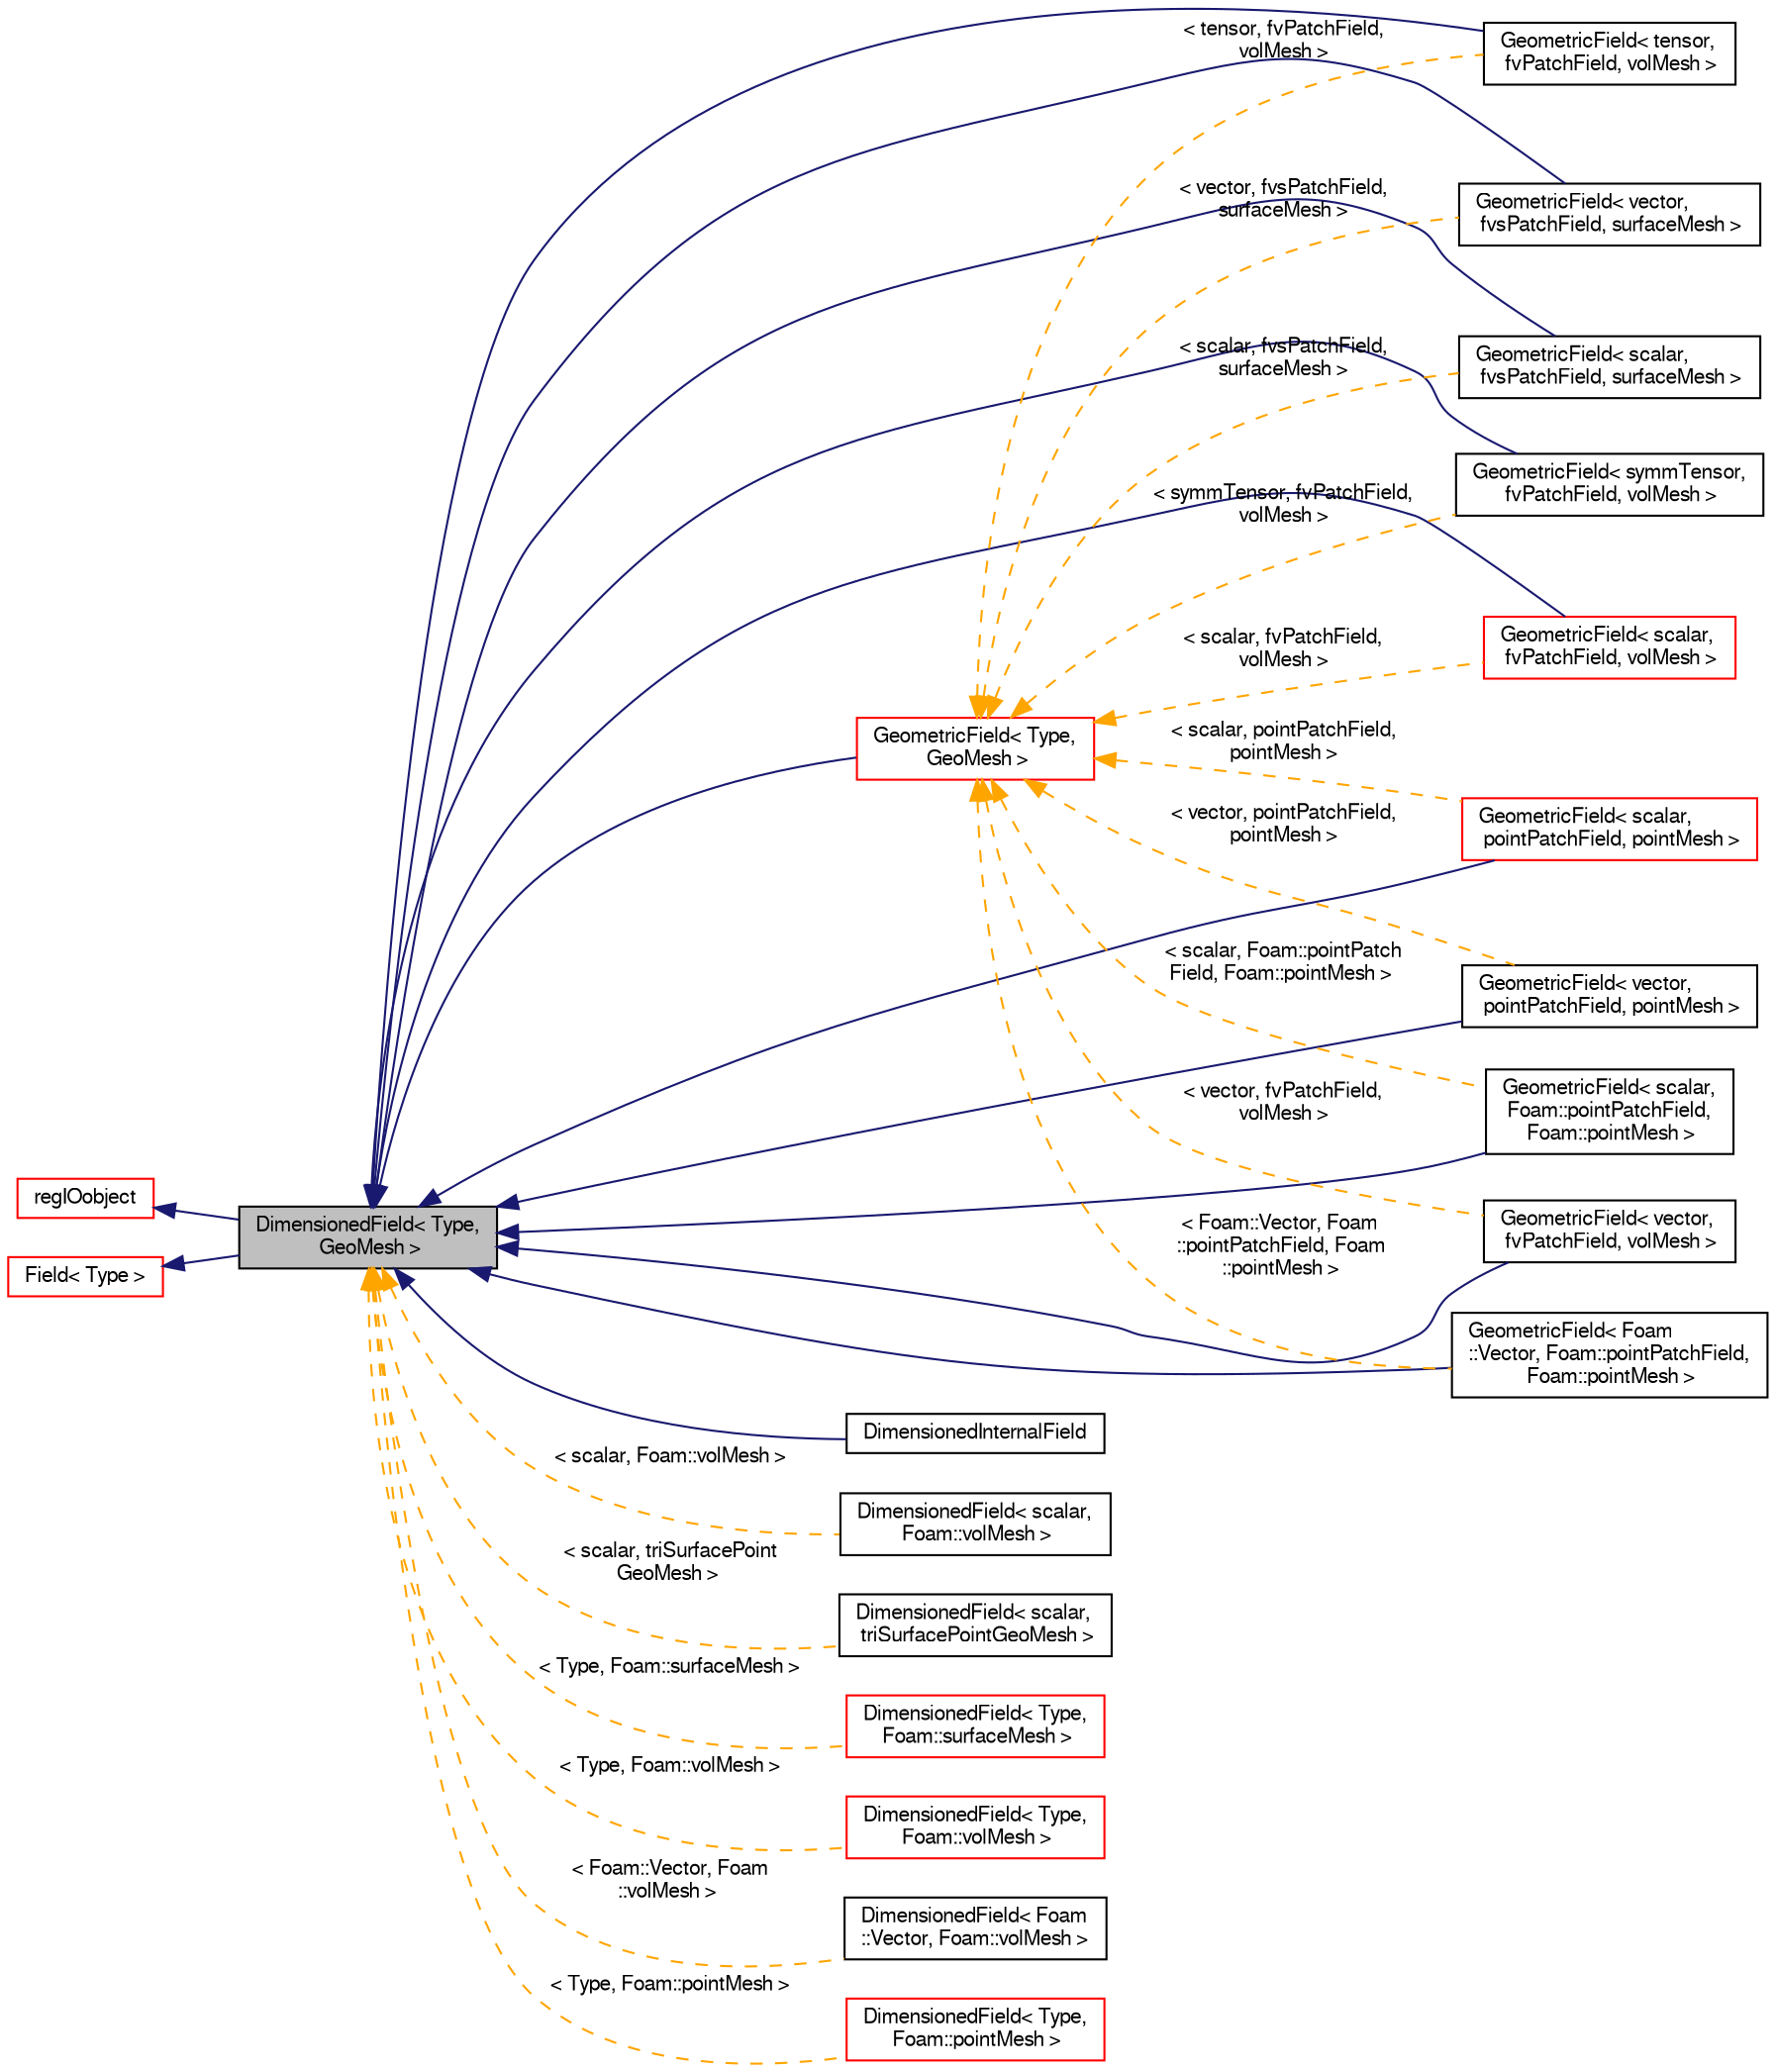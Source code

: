 digraph "DimensionedField&lt; Type, GeoMesh &gt;"
{
  bgcolor="transparent";
  edge [fontname="FreeSans",fontsize="10",labelfontname="FreeSans",labelfontsize="10"];
  node [fontname="FreeSans",fontsize="10",shape=record];
  rankdir="LR";
  Node1 [label="DimensionedField\< Type,\l GeoMesh \>",height=0.2,width=0.4,color="black", fillcolor="grey75", style="filled" fontcolor="black"];
  Node2 -> Node1 [dir="back",color="midnightblue",fontsize="10",style="solid",fontname="FreeSans"];
  Node2 [label="regIOobject",height=0.2,width=0.4,color="red",URL="$a02084.html",tooltip="regIOobject is an abstract class derived from IOobject to handle automatic object registration with t..."];
  Node3 -> Node1 [dir="back",color="midnightblue",fontsize="10",style="solid",fontname="FreeSans"];
  Node3 [label="Field\< Type \>",height=0.2,width=0.4,color="red",URL="$a00733.html",tooltip="Pre-declare SubField and related Field type. "];
  Node1 -> Node4 [dir="back",color="midnightblue",fontsize="10",style="solid",fontname="FreeSans"];
  Node4 [label="GeometricField\< Type,\l GeoMesh \>",height=0.2,width=0.4,color="red",URL="$a00896.html",tooltip="Generic GeometricField class. "];
  Node4 -> Node5 [dir="back",color="orange",fontsize="10",style="dashed",label=" \< symmTensor, fvPatchField,\l volMesh \>" ,fontname="FreeSans"];
  Node5 [label="GeometricField\< symmTensor,\l fvPatchField, volMesh \>",height=0.2,width=0.4,color="black",URL="$a00896.html"];
  Node4 -> Node6 [dir="back",color="orange",fontsize="10",style="dashed",label=" \< tensor, fvPatchField,\l volMesh \>" ,fontname="FreeSans"];
  Node6 [label="GeometricField\< tensor,\l fvPatchField, volMesh \>",height=0.2,width=0.4,color="black",URL="$a00896.html"];
  Node4 -> Node7 [dir="back",color="orange",fontsize="10",style="dashed",label=" \< vector, fvsPatchField,\l surfaceMesh \>" ,fontname="FreeSans"];
  Node7 [label="GeometricField\< vector,\l fvsPatchField, surfaceMesh \>",height=0.2,width=0.4,color="black",URL="$a00896.html"];
  Node4 -> Node8 [dir="back",color="orange",fontsize="10",style="dashed",label=" \< scalar, fvPatchField,\l volMesh \>" ,fontname="FreeSans"];
  Node8 [label="GeometricField\< scalar,\l fvPatchField, volMesh \>",height=0.2,width=0.4,color="red",URL="$a00896.html"];
  Node4 -> Node9 [dir="back",color="orange",fontsize="10",style="dashed",label=" \< scalar, fvsPatchField,\l surfaceMesh \>" ,fontname="FreeSans"];
  Node9 [label="GeometricField\< scalar,\l fvsPatchField, surfaceMesh \>",height=0.2,width=0.4,color="black",URL="$a00896.html"];
  Node4 -> Node10 [dir="back",color="orange",fontsize="10",style="dashed",label=" \< Foam::Vector, Foam\l::pointPatchField, Foam\l::pointMesh \>" ,fontname="FreeSans"];
  Node10 [label="GeometricField\< Foam\l::Vector, Foam::pointPatchField,\l Foam::pointMesh \>",height=0.2,width=0.4,color="black",URL="$a00896.html"];
  Node4 -> Node11 [dir="back",color="orange",fontsize="10",style="dashed",label=" \< scalar, pointPatchField,\l pointMesh \>" ,fontname="FreeSans"];
  Node11 [label="GeometricField\< scalar,\l pointPatchField, pointMesh \>",height=0.2,width=0.4,color="red",URL="$a00896.html"];
  Node4 -> Node12 [dir="back",color="orange",fontsize="10",style="dashed",label=" \< vector, fvPatchField,\l volMesh \>" ,fontname="FreeSans"];
  Node12 [label="GeometricField\< vector,\l fvPatchField, volMesh \>",height=0.2,width=0.4,color="black",URL="$a00896.html"];
  Node4 -> Node13 [dir="back",color="orange",fontsize="10",style="dashed",label=" \< scalar, Foam::pointPatch\lField, Foam::pointMesh \>" ,fontname="FreeSans"];
  Node13 [label="GeometricField\< scalar,\l Foam::pointPatchField,\l Foam::pointMesh \>",height=0.2,width=0.4,color="black",URL="$a00896.html"];
  Node4 -> Node14 [dir="back",color="orange",fontsize="10",style="dashed",label=" \< vector, pointPatchField,\l pointMesh \>" ,fontname="FreeSans"];
  Node14 [label="GeometricField\< vector,\l pointPatchField, pointMesh \>",height=0.2,width=0.4,color="black",URL="$a00896.html"];
  Node1 -> Node15 [dir="back",color="midnightblue",fontsize="10",style="solid",fontname="FreeSans"];
  Node15 [label="DimensionedInternalField",height=0.2,width=0.4,color="black",URL="$a00512.html",tooltip="The internalField of a SlicedGeometricField. "];
  Node1 -> Node10 [dir="back",color="midnightblue",fontsize="10",style="solid",fontname="FreeSans"];
  Node1 -> Node13 [dir="back",color="midnightblue",fontsize="10",style="solid",fontname="FreeSans"];
  Node1 -> Node8 [dir="back",color="midnightblue",fontsize="10",style="solid",fontname="FreeSans"];
  Node1 -> Node9 [dir="back",color="midnightblue",fontsize="10",style="solid",fontname="FreeSans"];
  Node1 -> Node11 [dir="back",color="midnightblue",fontsize="10",style="solid",fontname="FreeSans"];
  Node1 -> Node5 [dir="back",color="midnightblue",fontsize="10",style="solid",fontname="FreeSans"];
  Node1 -> Node6 [dir="back",color="midnightblue",fontsize="10",style="solid",fontname="FreeSans"];
  Node1 -> Node12 [dir="back",color="midnightblue",fontsize="10",style="solid",fontname="FreeSans"];
  Node1 -> Node7 [dir="back",color="midnightblue",fontsize="10",style="solid",fontname="FreeSans"];
  Node1 -> Node14 [dir="back",color="midnightblue",fontsize="10",style="solid",fontname="FreeSans"];
  Node1 -> Node16 [dir="back",color="orange",fontsize="10",style="dashed",label=" \< scalar, Foam::volMesh \>" ,fontname="FreeSans"];
  Node16 [label="DimensionedField\< scalar,\l Foam::volMesh \>",height=0.2,width=0.4,color="black",URL="$a00511.html"];
  Node1 -> Node17 [dir="back",color="orange",fontsize="10",style="dashed",label=" \< scalar, triSurfacePoint\lGeoMesh \>" ,fontname="FreeSans"];
  Node17 [label="DimensionedField\< scalar,\l triSurfacePointGeoMesh \>",height=0.2,width=0.4,color="black",URL="$a00511.html"];
  Node1 -> Node18 [dir="back",color="orange",fontsize="10",style="dashed",label=" \< Type, Foam::surfaceMesh \>" ,fontname="FreeSans"];
  Node18 [label="DimensionedField\< Type,\l Foam::surfaceMesh \>",height=0.2,width=0.4,color="red",URL="$a00511.html"];
  Node1 -> Node19 [dir="back",color="orange",fontsize="10",style="dashed",label=" \< Type, Foam::volMesh \>" ,fontname="FreeSans"];
  Node19 [label="DimensionedField\< Type,\l Foam::volMesh \>",height=0.2,width=0.4,color="red",URL="$a00511.html"];
  Node1 -> Node20 [dir="back",color="orange",fontsize="10",style="dashed",label=" \< Foam::Vector, Foam\l::volMesh \>" ,fontname="FreeSans"];
  Node20 [label="DimensionedField\< Foam\l::Vector, Foam::volMesh \>",height=0.2,width=0.4,color="black",URL="$a00511.html"];
  Node1 -> Node21 [dir="back",color="orange",fontsize="10",style="dashed",label=" \< Type, Foam::pointMesh \>" ,fontname="FreeSans"];
  Node21 [label="DimensionedField\< Type,\l Foam::pointMesh \>",height=0.2,width=0.4,color="red",URL="$a00511.html"];
}
